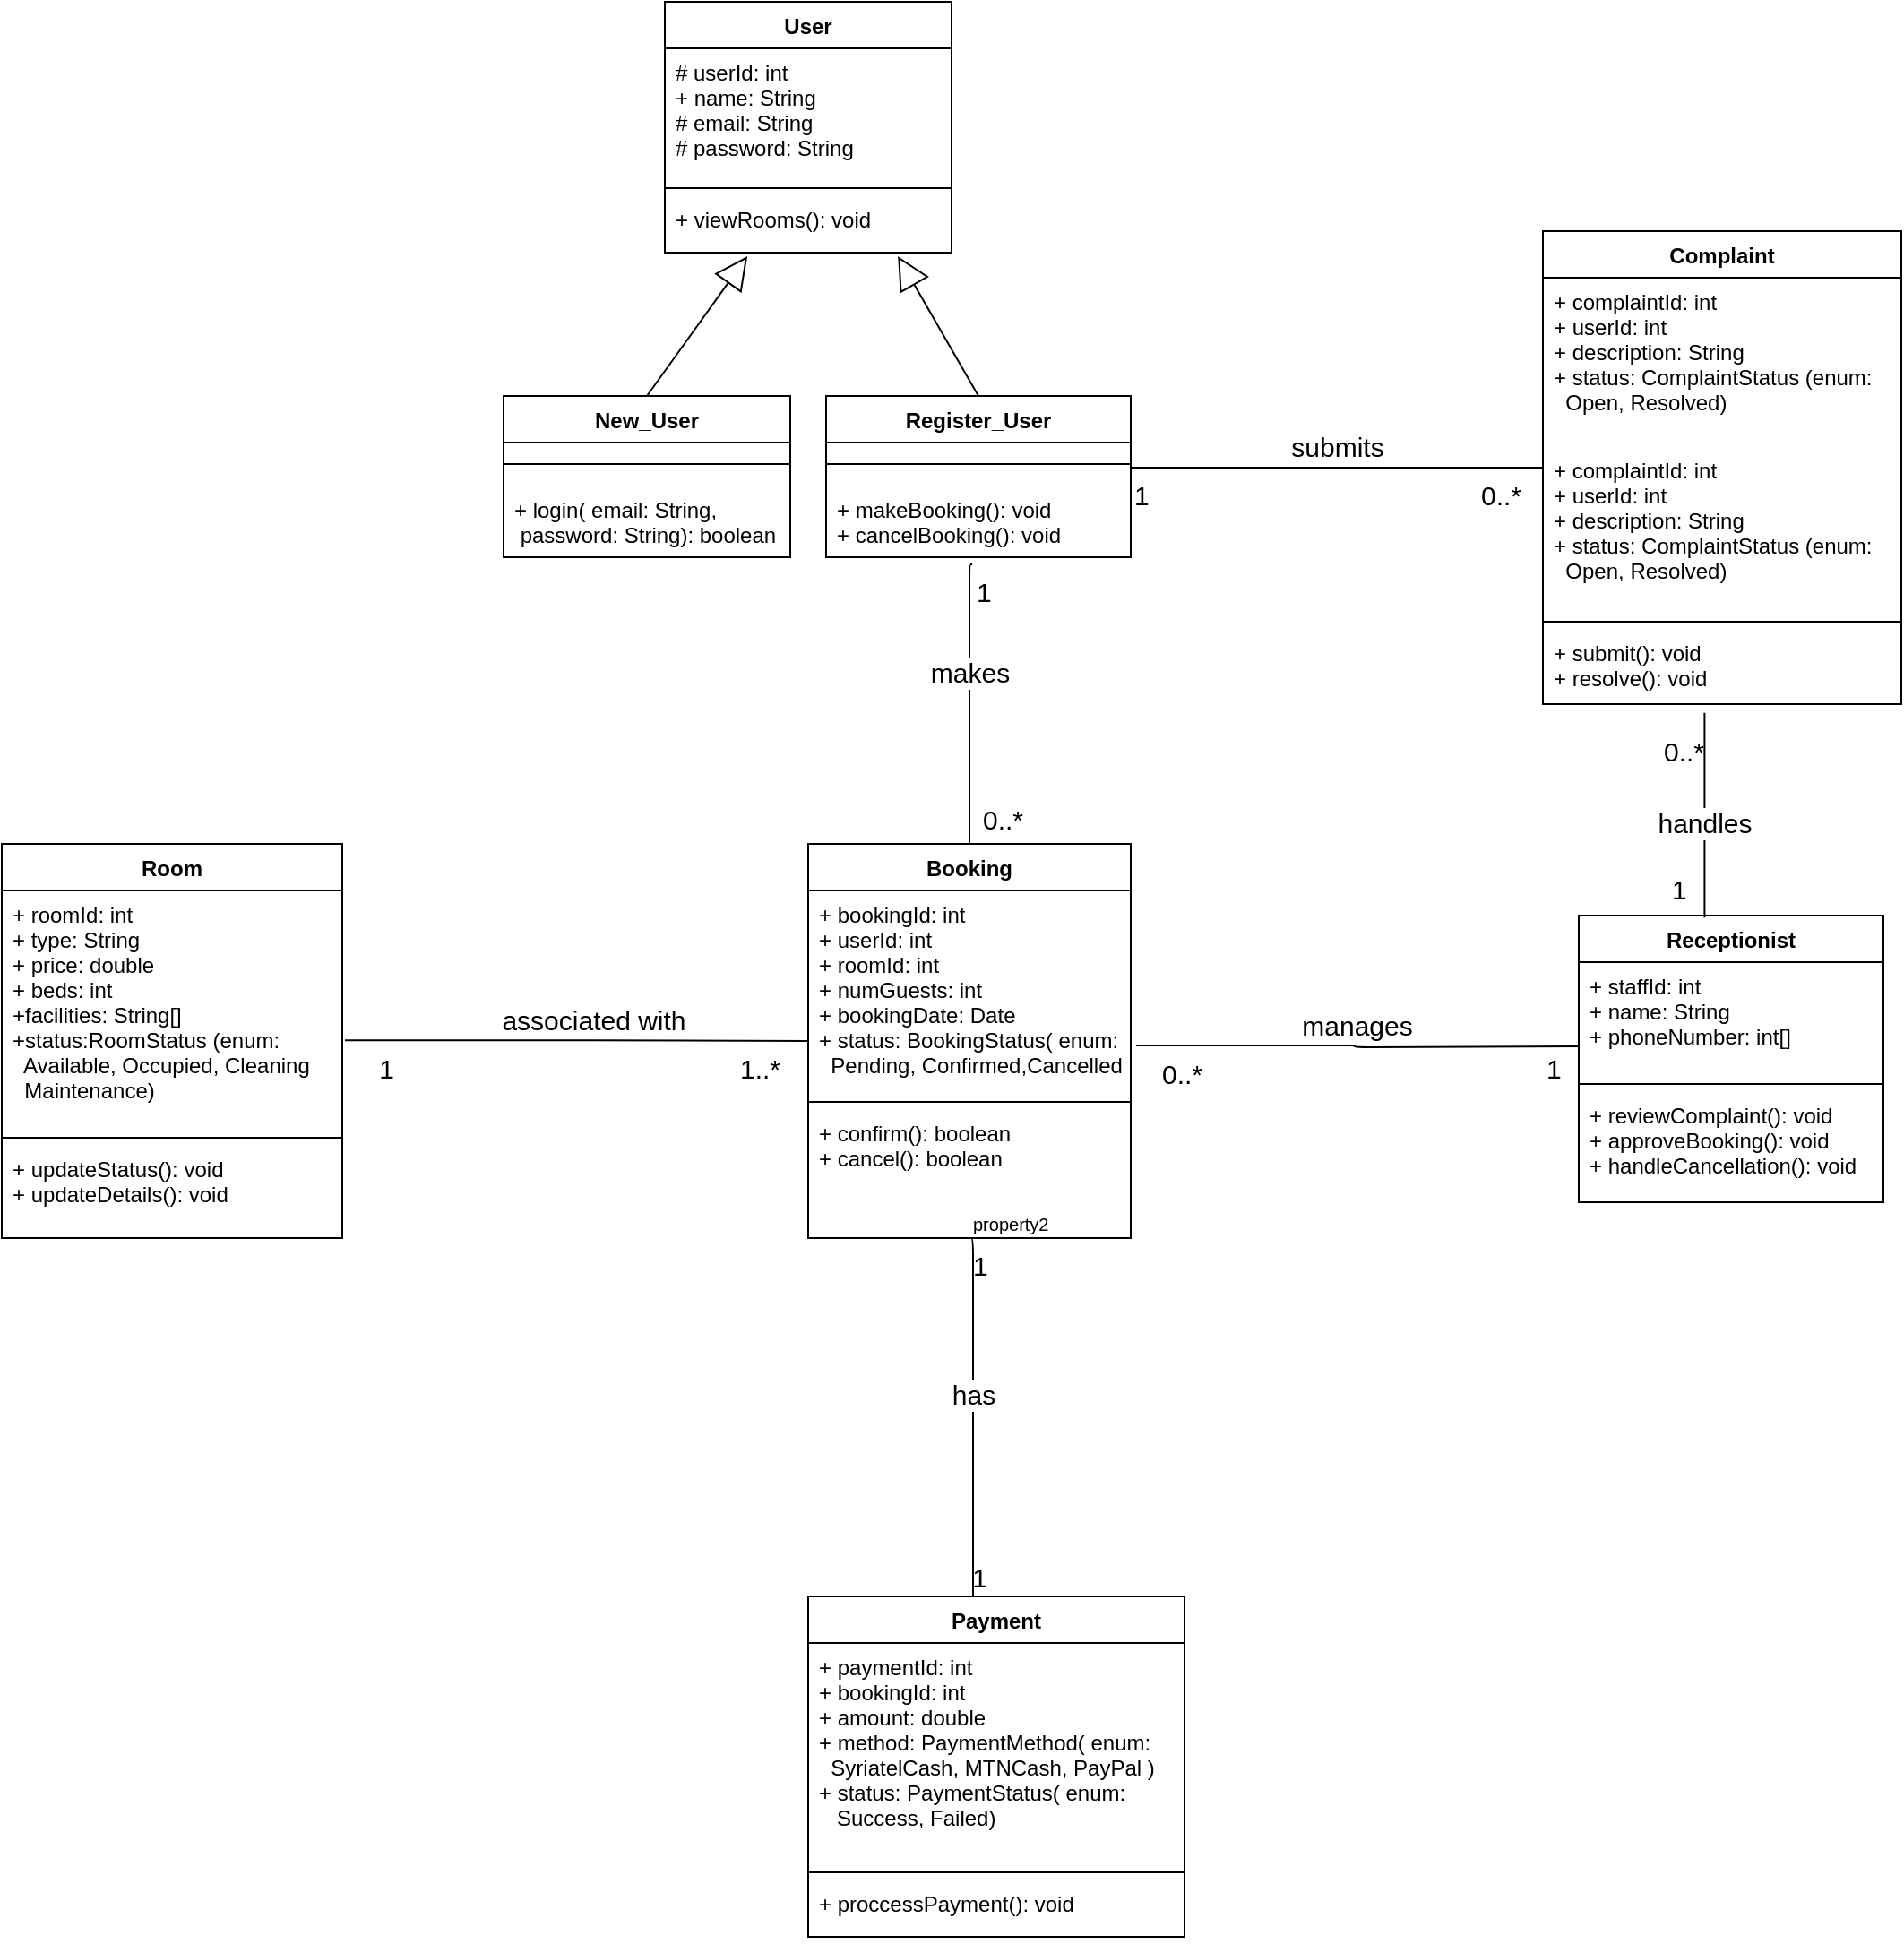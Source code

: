 <mxfile version="14.1.8" type="device"><diagram id="Y1q8_i9VZeEn_VYLSMni" name="Page-1"><mxGraphModel dx="1438" dy="341" grid="1" gridSize="10" guides="1" tooltips="1" connect="1" arrows="1" fold="1" page="1" pageScale="1" pageWidth="850" pageHeight="1100" math="0" shadow="0"><root><mxCell id="0"/><mxCell id="1" parent="0"/><mxCell id="dWvOHqwT_KeiHxxu5y2F-1" value="Room" style="swimlane;fontStyle=1;align=center;verticalAlign=top;childLayout=stackLayout;horizontal=1;startSize=26;horizontalStack=0;resizeParent=1;resizeParentMax=0;resizeLast=0;collapsible=1;marginBottom=0;" parent="1" vertex="1"><mxGeometry x="-100" y="480" width="190" height="220" as="geometry"/></mxCell><mxCell id="dWvOHqwT_KeiHxxu5y2F-2" value="+ roomId: int&#10;+ type: String&#10;+ price: double&#10;+ beds: int&#10;+facilities: String[]&#10;+status:RoomStatus (enum:&#10;  Available, Occupied, Cleaning&#10;  Maintenance)&#10;" style="text;strokeColor=none;fillColor=none;align=left;verticalAlign=top;spacingLeft=4;spacingRight=4;overflow=hidden;rotatable=0;points=[[0,0.5],[1,0.5]];portConstraint=eastwest;" parent="dWvOHqwT_KeiHxxu5y2F-1" vertex="1"><mxGeometry y="26" width="190" height="134" as="geometry"/></mxCell><mxCell id="dWvOHqwT_KeiHxxu5y2F-3" value="" style="line;strokeWidth=1;fillColor=none;align=left;verticalAlign=middle;spacingTop=-1;spacingLeft=3;spacingRight=3;rotatable=0;labelPosition=right;points=[];portConstraint=eastwest;" parent="dWvOHqwT_KeiHxxu5y2F-1" vertex="1"><mxGeometry y="160" width="190" height="8" as="geometry"/></mxCell><mxCell id="dWvOHqwT_KeiHxxu5y2F-4" value="+ updateStatus(): void&#10;+ updateDetails(): void" style="text;strokeColor=none;fillColor=none;align=left;verticalAlign=top;spacingLeft=4;spacingRight=4;overflow=hidden;rotatable=0;points=[[0,0.5],[1,0.5]];portConstraint=eastwest;" parent="dWvOHqwT_KeiHxxu5y2F-1" vertex="1"><mxGeometry y="168" width="190" height="52" as="geometry"/></mxCell><mxCell id="dWvOHqwT_KeiHxxu5y2F-5" value="New_User" style="swimlane;fontStyle=1;align=center;verticalAlign=top;childLayout=stackLayout;horizontal=1;startSize=26;horizontalStack=0;resizeParent=1;resizeParentMax=0;resizeLast=0;collapsible=1;marginBottom=0;" parent="1" vertex="1"><mxGeometry x="180" y="230" width="160" height="90" as="geometry"/></mxCell><mxCell id="3VrKQNDNuPOb6Pwf9vE1-2" value="" style="line;strokeWidth=1;fillColor=none;align=left;verticalAlign=middle;spacingTop=-1;spacingLeft=3;spacingRight=3;rotatable=0;labelPosition=right;points=[];portConstraint=eastwest;" vertex="1" parent="dWvOHqwT_KeiHxxu5y2F-5"><mxGeometry y="26" width="160" height="24" as="geometry"/></mxCell><mxCell id="dWvOHqwT_KeiHxxu5y2F-6" value="+ login( email: String,&#10; password: String): boolean" style="text;strokeColor=none;fillColor=none;align=left;verticalAlign=top;spacingLeft=4;spacingRight=4;overflow=hidden;rotatable=0;points=[[0,0.5],[1,0.5]];portConstraint=eastwest;" parent="dWvOHqwT_KeiHxxu5y2F-5" vertex="1"><mxGeometry y="50" width="160" height="40" as="geometry"/></mxCell><mxCell id="dWvOHqwT_KeiHxxu5y2F-9" value="Booking" style="swimlane;fontStyle=1;align=center;verticalAlign=top;childLayout=stackLayout;horizontal=1;startSize=26;horizontalStack=0;resizeParent=1;resizeParentMax=0;resizeLast=0;collapsible=1;marginBottom=0;" parent="1" vertex="1"><mxGeometry x="350" y="480" width="180" height="220" as="geometry"/></mxCell><mxCell id="dWvOHqwT_KeiHxxu5y2F-10" value="+ bookingId: int&#10;+ userId: int&#10;+ roomId: int&#10;+ numGuests: int&#10;+ bookingDate: Date&#10;+ status: BookingStatus( enum:&#10;  Pending, Confirmed,Cancelled) " style="text;strokeColor=none;fillColor=none;align=left;verticalAlign=top;spacingLeft=4;spacingRight=4;overflow=hidden;rotatable=0;points=[[0,0.5],[1,0.5]];portConstraint=eastwest;" parent="dWvOHqwT_KeiHxxu5y2F-9" vertex="1"><mxGeometry y="26" width="180" height="114" as="geometry"/></mxCell><mxCell id="dWvOHqwT_KeiHxxu5y2F-11" value="" style="line;strokeWidth=1;fillColor=none;align=left;verticalAlign=middle;spacingTop=-1;spacingLeft=3;spacingRight=3;rotatable=0;labelPosition=right;points=[];portConstraint=eastwest;" parent="dWvOHqwT_KeiHxxu5y2F-9" vertex="1"><mxGeometry y="140" width="180" height="8" as="geometry"/></mxCell><mxCell id="dWvOHqwT_KeiHxxu5y2F-12" value="+ confirm(): boolean&#10;+ cancel(): boolean " style="text;strokeColor=none;fillColor=none;align=left;verticalAlign=top;spacingLeft=4;spacingRight=4;overflow=hidden;rotatable=0;points=[[0,0.5],[1,0.5]];portConstraint=eastwest;" parent="dWvOHqwT_KeiHxxu5y2F-9" vertex="1"><mxGeometry y="148" width="180" height="72" as="geometry"/></mxCell><mxCell id="dWvOHqwT_KeiHxxu5y2F-13" value="Complaint" style="swimlane;fontStyle=1;align=center;verticalAlign=top;childLayout=stackLayout;horizontal=1;startSize=26;horizontalStack=0;resizeParent=1;resizeParentMax=0;resizeLast=0;collapsible=1;marginBottom=0;" parent="1" vertex="1"><mxGeometry x="760" y="138" width="200" height="264" as="geometry"/></mxCell><mxCell id="SFLS0e352bpf1JGbI5uX-25" value="+ complaintId: int&#10;+ userId: int&#10;+ description: String&#10;+ status: ComplaintStatus (enum:&#10;  Open, Resolved)" style="text;strokeColor=none;fillColor=none;align=left;verticalAlign=top;spacingLeft=4;spacingRight=4;overflow=hidden;rotatable=0;points=[[0,0.5],[1,0.5]];portConstraint=eastwest;" parent="dWvOHqwT_KeiHxxu5y2F-13" vertex="1"><mxGeometry y="26" width="200" height="94" as="geometry"/></mxCell><mxCell id="dWvOHqwT_KeiHxxu5y2F-14" value="+ complaintId: int&#10;+ userId: int&#10;+ description: String&#10;+ status: ComplaintStatus (enum:&#10;  Open, Resolved)" style="text;strokeColor=none;fillColor=none;align=left;verticalAlign=top;spacingLeft=4;spacingRight=4;overflow=hidden;rotatable=0;points=[[0,0.5],[1,0.5]];portConstraint=eastwest;" parent="dWvOHqwT_KeiHxxu5y2F-13" vertex="1"><mxGeometry y="120" width="200" height="94" as="geometry"/></mxCell><mxCell id="dWvOHqwT_KeiHxxu5y2F-15" value="" style="line;strokeWidth=1;fillColor=none;align=left;verticalAlign=middle;spacingTop=-1;spacingLeft=3;spacingRight=3;rotatable=0;labelPosition=right;points=[];portConstraint=eastwest;" parent="dWvOHqwT_KeiHxxu5y2F-13" vertex="1"><mxGeometry y="214" width="200" height="8" as="geometry"/></mxCell><mxCell id="dWvOHqwT_KeiHxxu5y2F-16" value="+ submit(): void&#10;+ resolve(): void" style="text;strokeColor=none;fillColor=none;align=left;verticalAlign=top;spacingLeft=4;spacingRight=4;overflow=hidden;rotatable=0;points=[[0,0.5],[1,0.5]];portConstraint=eastwest;" parent="dWvOHqwT_KeiHxxu5y2F-13" vertex="1"><mxGeometry y="222" width="200" height="42" as="geometry"/></mxCell><mxCell id="dWvOHqwT_KeiHxxu5y2F-17" value="Receptionist" style="swimlane;fontStyle=1;align=center;verticalAlign=top;childLayout=stackLayout;horizontal=1;startSize=26;horizontalStack=0;resizeParent=1;resizeParentMax=0;resizeLast=0;collapsible=1;marginBottom=0;" parent="1" vertex="1"><mxGeometry x="780" y="520" width="170" height="160" as="geometry"/></mxCell><mxCell id="dWvOHqwT_KeiHxxu5y2F-18" value="+ staffId: int&#10;+ name: String&#10;+ phoneNumber: int[]" style="text;strokeColor=none;fillColor=none;align=left;verticalAlign=top;spacingLeft=4;spacingRight=4;overflow=hidden;rotatable=0;points=[[0,0.5],[1,0.5]];portConstraint=eastwest;" parent="dWvOHqwT_KeiHxxu5y2F-17" vertex="1"><mxGeometry y="26" width="170" height="64" as="geometry"/></mxCell><mxCell id="dWvOHqwT_KeiHxxu5y2F-19" value="" style="line;strokeWidth=1;fillColor=none;align=left;verticalAlign=middle;spacingTop=-1;spacingLeft=3;spacingRight=3;rotatable=0;labelPosition=right;points=[];portConstraint=eastwest;" parent="dWvOHqwT_KeiHxxu5y2F-17" vertex="1"><mxGeometry y="90" width="170" height="8" as="geometry"/></mxCell><mxCell id="dWvOHqwT_KeiHxxu5y2F-20" value="+ reviewComplaint(): void&#10;+ approveBooking(): void&#10;+ handleCancellation(): void" style="text;strokeColor=none;fillColor=none;align=left;verticalAlign=top;spacingLeft=4;spacingRight=4;overflow=hidden;rotatable=0;points=[[0,0.5],[1,0.5]];portConstraint=eastwest;" parent="dWvOHqwT_KeiHxxu5y2F-17" vertex="1"><mxGeometry y="98" width="170" height="62" as="geometry"/></mxCell><mxCell id="dWvOHqwT_KeiHxxu5y2F-21" value="Register_User" style="swimlane;fontStyle=1;align=center;verticalAlign=top;childLayout=stackLayout;horizontal=1;startSize=26;horizontalStack=0;resizeParent=1;resizeParentMax=0;resizeLast=0;collapsible=1;marginBottom=0;" parent="1" vertex="1"><mxGeometry x="360" y="230" width="170" height="90" as="geometry"/></mxCell><mxCell id="3VrKQNDNuPOb6Pwf9vE1-1" value="" style="line;strokeWidth=1;fillColor=none;align=left;verticalAlign=middle;spacingTop=-1;spacingLeft=3;spacingRight=3;rotatable=0;labelPosition=right;points=[];portConstraint=eastwest;" vertex="1" parent="dWvOHqwT_KeiHxxu5y2F-21"><mxGeometry y="26" width="170" height="24" as="geometry"/></mxCell><mxCell id="dWvOHqwT_KeiHxxu5y2F-22" value="+ makeBooking(): void&#10;+ cancelBooking(): void" style="text;strokeColor=none;fillColor=none;align=left;verticalAlign=top;spacingLeft=4;spacingRight=4;overflow=hidden;rotatable=0;points=[[0,0.5],[1,0.5]];portConstraint=eastwest;" parent="dWvOHqwT_KeiHxxu5y2F-21" vertex="1"><mxGeometry y="50" width="170" height="40" as="geometry"/></mxCell><mxCell id="dWvOHqwT_KeiHxxu5y2F-33" value="Payment" style="swimlane;fontStyle=1;align=center;verticalAlign=top;childLayout=stackLayout;horizontal=1;startSize=26;horizontalStack=0;resizeParent=1;resizeParentMax=0;resizeLast=0;collapsible=1;marginBottom=0;" parent="1" vertex="1"><mxGeometry x="350" y="900" width="210" height="190" as="geometry"/></mxCell><mxCell id="dWvOHqwT_KeiHxxu5y2F-34" value="+ paymentId: int&#10;+ bookingId: int&#10;+ amount: double&#10;+ method: PaymentMethod( enum:&#10;  SyriatelCash, MTNCash, PayPal ) &#10;+ status: PaymentStatus( enum:&#10;   Success, Failed)" style="text;strokeColor=none;fillColor=none;align=left;verticalAlign=top;spacingLeft=4;spacingRight=4;overflow=hidden;rotatable=0;points=[[0,0.5],[1,0.5]];portConstraint=eastwest;" parent="dWvOHqwT_KeiHxxu5y2F-33" vertex="1"><mxGeometry y="26" width="210" height="124" as="geometry"/></mxCell><mxCell id="dWvOHqwT_KeiHxxu5y2F-35" value="" style="line;strokeWidth=1;fillColor=none;align=left;verticalAlign=middle;spacingTop=-1;spacingLeft=3;spacingRight=3;rotatable=0;labelPosition=right;points=[];portConstraint=eastwest;" parent="dWvOHqwT_KeiHxxu5y2F-33" vertex="1"><mxGeometry y="150" width="210" height="8" as="geometry"/></mxCell><mxCell id="dWvOHqwT_KeiHxxu5y2F-36" value="+ proccessPayment(): void" style="text;strokeColor=none;fillColor=none;align=left;verticalAlign=top;spacingLeft=4;spacingRight=4;overflow=hidden;rotatable=0;points=[[0,0.5],[1,0.5]];portConstraint=eastwest;" parent="dWvOHqwT_KeiHxxu5y2F-33" vertex="1"><mxGeometry y="158" width="210" height="32" as="geometry"/></mxCell><mxCell id="dWvOHqwT_KeiHxxu5y2F-41" value="User" style="swimlane;fontStyle=1;align=center;verticalAlign=top;childLayout=stackLayout;horizontal=1;startSize=26;horizontalStack=0;resizeParent=1;resizeParentMax=0;resizeLast=0;collapsible=1;marginBottom=0;" parent="1" vertex="1"><mxGeometry x="270" y="10" width="160" height="140" as="geometry"/></mxCell><mxCell id="dWvOHqwT_KeiHxxu5y2F-42" value="# userId: int&#10;+ name: String&#10;# email: String&#10;# password: String" style="text;strokeColor=none;fillColor=none;align=left;verticalAlign=top;spacingLeft=4;spacingRight=4;overflow=hidden;rotatable=0;points=[[0,0.5],[1,0.5]];portConstraint=eastwest;" parent="dWvOHqwT_KeiHxxu5y2F-41" vertex="1"><mxGeometry y="26" width="160" height="74" as="geometry"/></mxCell><mxCell id="dWvOHqwT_KeiHxxu5y2F-43" value="" style="line;strokeWidth=1;fillColor=none;align=left;verticalAlign=middle;spacingTop=-1;spacingLeft=3;spacingRight=3;rotatable=0;labelPosition=right;points=[];portConstraint=eastwest;" parent="dWvOHqwT_KeiHxxu5y2F-41" vertex="1"><mxGeometry y="100" width="160" height="8" as="geometry"/></mxCell><mxCell id="dWvOHqwT_KeiHxxu5y2F-44" value="+ viewRooms(): void&#10;" style="text;strokeColor=none;fillColor=none;align=left;verticalAlign=top;spacingLeft=4;spacingRight=4;overflow=hidden;rotatable=0;points=[[0,0.5],[1,0.5]];portConstraint=eastwest;" parent="dWvOHqwT_KeiHxxu5y2F-41" vertex="1"><mxGeometry y="108" width="160" height="32" as="geometry"/></mxCell><mxCell id="SFLS0e352bpf1JGbI5uX-3" value="Extends" style="endArrow=block;endSize=16;endFill=0;html=1;noLabel=1;fontColor=none;exitX=0.5;exitY=0;exitDx=0;exitDy=0;entryX=0.813;entryY=1.063;entryDx=0;entryDy=0;entryPerimeter=0;" parent="1" source="dWvOHqwT_KeiHxxu5y2F-21" target="dWvOHqwT_KeiHxxu5y2F-44" edge="1"><mxGeometry x="-0.104" y="-12" width="160" relative="1" as="geometry"><mxPoint x="260" y="270" as="sourcePoint"/><mxPoint x="220" y="174" as="targetPoint"/><mxPoint as="offset"/></mxGeometry></mxCell><mxCell id="SFLS0e352bpf1JGbI5uX-1" value="Extends" style="endArrow=block;endSize=16;endFill=0;html=1;entryX=0.288;entryY=1.063;entryDx=0;entryDy=0;entryPerimeter=0;noLabel=1;fontColor=none;exitX=0.5;exitY=0;exitDx=0;exitDy=0;" parent="1" source="dWvOHqwT_KeiHxxu5y2F-5" target="dWvOHqwT_KeiHxxu5y2F-44" edge="1"><mxGeometry width="160" relative="1" as="geometry"><mxPoint x="70" y="270" as="sourcePoint"/><mxPoint x="230" y="270" as="targetPoint"/></mxGeometry></mxCell><mxCell id="SFLS0e352bpf1JGbI5uX-4" value="&lt;font style=&quot;font-size: 15px&quot;&gt;associated with&lt;/font&gt;" style="verticalAlign=bottom;html=1;endArrow=none;edgeStyle=orthogonalEdgeStyle;fontColor=none;exitX=1.008;exitY=0.624;exitDx=0;exitDy=0;exitPerimeter=0;" parent="1" source="dWvOHqwT_KeiHxxu5y2F-2" edge="1"><mxGeometry x="0.067" relative="1" as="geometry"><mxPoint x="150" y="590" as="sourcePoint"/><mxPoint x="350" y="590" as="targetPoint"/><Array as="points"/><mxPoint x="1" as="offset"/></mxGeometry></mxCell><mxCell id="SFLS0e352bpf1JGbI5uX-5" value="&lt;font style=&quot;font-size: 15px&quot;&gt;1..*&lt;/font&gt;" style="resizable=0;html=1;align=left;verticalAlign=top;labelBackgroundColor=none;fontSize=15;" parent="SFLS0e352bpf1JGbI5uX-4" connectable="0" vertex="1"><mxGeometry x="-1" relative="1" as="geometry"><mxPoint x="218.48" y="0.38" as="offset"/></mxGeometry></mxCell><mxCell id="SFLS0e352bpf1JGbI5uX-6" value="property2" style="resizable=0;html=1;align=left;verticalAlign=bottom;labelBackgroundColor=none;fontSize=10;noLabel=1;fontColor=none;" parent="SFLS0e352bpf1JGbI5uX-4" connectable="0" vertex="1"><mxGeometry x="-1" relative="1" as="geometry"/></mxCell><mxCell id="SFLS0e352bpf1JGbI5uX-7" value="&lt;font style=&quot;font-size: 15px&quot;&gt;1&lt;/font&gt;" style="resizable=0;html=1;align=right;verticalAlign=top;labelBackgroundColor=none;fontSize=10" parent="SFLS0e352bpf1JGbI5uX-4" connectable="0" vertex="1"><mxGeometry x="0.9" relative="1" as="geometry"><mxPoint x="-217.12" as="offset"/></mxGeometry></mxCell><mxCell id="SFLS0e352bpf1JGbI5uX-8" value="property1" style="resizable=0;html=1;align=right;verticalAlign=bottom;labelBackgroundColor=none;fontSize=10;noLabel=1;fontColor=none;" parent="SFLS0e352bpf1JGbI5uX-4" connectable="0" vertex="1"><mxGeometry x="0.9" relative="1" as="geometry"/></mxCell><mxCell id="SFLS0e352bpf1JGbI5uX-10" value="&lt;font style=&quot;font-size: 15px&quot;&gt;makes&lt;/font&gt;" style="verticalAlign=bottom;html=1;endArrow=none;edgeStyle=orthogonalEdgeStyle;fontColor=none;entryX=0.5;entryY=0;entryDx=0;entryDy=0;exitX=0.48;exitY=1.1;exitDx=0;exitDy=0;exitPerimeter=0;" parent="1" target="dWvOHqwT_KeiHxxu5y2F-9" edge="1" source="dWvOHqwT_KeiHxxu5y2F-22"><mxGeometry x="-0.059" relative="1" as="geometry"><mxPoint x="440" y="340" as="sourcePoint"/><mxPoint x="690" y="310" as="targetPoint"/><mxPoint as="offset"/><Array as="points"><mxPoint x="440" y="324"/></Array></mxGeometry></mxCell><mxCell id="SFLS0e352bpf1JGbI5uX-11" value="&lt;font style=&quot;font-size: 15px&quot;&gt;1&lt;/font&gt;" style="resizable=0;html=1;align=left;verticalAlign=top;labelBackgroundColor=none;fontSize=10" parent="SFLS0e352bpf1JGbI5uX-10" connectable="0" vertex="1"><mxGeometry x="-1" relative="1" as="geometry"/></mxCell><mxCell id="SFLS0e352bpf1JGbI5uX-12" value="" style="resizable=0;html=1;align=left;verticalAlign=bottom;labelBackgroundColor=none;fontSize=10" parent="SFLS0e352bpf1JGbI5uX-10" connectable="0" vertex="1"><mxGeometry x="-1" relative="1" as="geometry"/></mxCell><mxCell id="SFLS0e352bpf1JGbI5uX-13" value="&lt;font style=&quot;font-size: 15px&quot;&gt;&amp;nbsp;0..*&lt;/font&gt;" style="resizable=0;html=1;align=right;verticalAlign=top;labelBackgroundColor=none;fontSize=10" parent="SFLS0e352bpf1JGbI5uX-10" connectable="0" vertex="1"><mxGeometry x="0.9" relative="1" as="geometry"><mxPoint x="30" y="-21.18" as="offset"/></mxGeometry></mxCell><mxCell id="SFLS0e352bpf1JGbI5uX-14" value="" style="resizable=0;html=1;align=right;verticalAlign=bottom;labelBackgroundColor=none;fontSize=10" parent="SFLS0e352bpf1JGbI5uX-10" connectable="0" vertex="1"><mxGeometry x="0.9" relative="1" as="geometry"/></mxCell><mxCell id="SFLS0e352bpf1JGbI5uX-15" value="&lt;font style=&quot;font-size: 15px&quot;&gt;has&lt;/font&gt;" style="verticalAlign=bottom;html=1;endArrow=none;edgeStyle=orthogonalEdgeStyle;fontSize=15;fontColor=none;" parent="1" edge="1"><mxGeometry relative="1" as="geometry"><mxPoint x="440" y="700" as="sourcePoint"/><mxPoint x="442" y="900" as="targetPoint"/><Array as="points"><mxPoint x="442" y="700"/></Array></mxGeometry></mxCell><mxCell id="SFLS0e352bpf1JGbI5uX-16" value="&lt;font style=&quot;font-size: 15px&quot;&gt;1&lt;/font&gt;" style="resizable=0;html=1;align=left;verticalAlign=top;labelBackgroundColor=none;fontSize=10" parent="SFLS0e352bpf1JGbI5uX-15" connectable="0" vertex="1"><mxGeometry x="-1" relative="1" as="geometry"/></mxCell><mxCell id="SFLS0e352bpf1JGbI5uX-17" value="property2" style="resizable=0;html=1;align=left;verticalAlign=bottom;labelBackgroundColor=none;fontSize=10" parent="SFLS0e352bpf1JGbI5uX-15" connectable="0" vertex="1"><mxGeometry x="-1" relative="1" as="geometry"/></mxCell><mxCell id="SFLS0e352bpf1JGbI5uX-18" value="" style="resizable=0;html=1;align=right;verticalAlign=top;labelBackgroundColor=none;fontSize=10" parent="SFLS0e352bpf1JGbI5uX-15" connectable="0" vertex="1"><mxGeometry x="0.9" relative="1" as="geometry"/></mxCell><mxCell id="SFLS0e352bpf1JGbI5uX-19" value="1" style="resizable=0;html=1;align=right;verticalAlign=bottom;labelBackgroundColor=none;fontSize=15;" parent="SFLS0e352bpf1JGbI5uX-15" connectable="0" vertex="1"><mxGeometry x="0.9" relative="1" as="geometry"><mxPoint x="8" y="10.33" as="offset"/></mxGeometry></mxCell><mxCell id="SFLS0e352bpf1JGbI5uX-20" value="submits" style="verticalAlign=bottom;html=1;endArrow=none;edgeStyle=orthogonalEdgeStyle;fontSize=15;fontColor=none;" parent="1" edge="1"><mxGeometry relative="1" as="geometry"><mxPoint x="530" y="270" as="sourcePoint"/><mxPoint x="760" y="270" as="targetPoint"/></mxGeometry></mxCell><mxCell id="SFLS0e352bpf1JGbI5uX-21" value="&lt;font style=&quot;font-size: 15px&quot;&gt;1&lt;/font&gt;" style="resizable=0;html=1;align=left;verticalAlign=top;labelBackgroundColor=none;fontSize=10" parent="SFLS0e352bpf1JGbI5uX-20" connectable="0" vertex="1"><mxGeometry x="-1" relative="1" as="geometry"/></mxCell><mxCell id="SFLS0e352bpf1JGbI5uX-22" value="" style="resizable=0;html=1;align=left;verticalAlign=bottom;labelBackgroundColor=none;fontSize=10" parent="SFLS0e352bpf1JGbI5uX-20" connectable="0" vertex="1"><mxGeometry x="-1" relative="1" as="geometry"/></mxCell><mxCell id="SFLS0e352bpf1JGbI5uX-23" value="&lt;font style=&quot;font-size: 15px&quot;&gt;0..*&lt;/font&gt;" style="resizable=0;html=1;align=right;verticalAlign=top;labelBackgroundColor=none;fontSize=10" parent="SFLS0e352bpf1JGbI5uX-20" connectable="0" vertex="1"><mxGeometry x="0.9" relative="1" as="geometry"/></mxCell><mxCell id="SFLS0e352bpf1JGbI5uX-24" value="" style="resizable=0;html=1;align=right;verticalAlign=bottom;labelBackgroundColor=none;fontSize=10" parent="SFLS0e352bpf1JGbI5uX-20" connectable="0" vertex="1"><mxGeometry x="0.9" relative="1" as="geometry"/></mxCell><mxCell id="SFLS0e352bpf1JGbI5uX-29" value="manages" style="verticalAlign=bottom;html=1;endArrow=none;edgeStyle=orthogonalEdgeStyle;fontSize=15;fontColor=none;entryX=1.017;entryY=0.759;entryDx=0;entryDy=0;entryPerimeter=0;" parent="1" target="dWvOHqwT_KeiHxxu5y2F-10" edge="1"><mxGeometry relative="1" as="geometry"><mxPoint x="780" y="593" as="sourcePoint"/><mxPoint x="790" y="730" as="targetPoint"/></mxGeometry></mxCell><mxCell id="SFLS0e352bpf1JGbI5uX-30" value="1" style="resizable=0;html=1;align=left;verticalAlign=top;labelBackgroundColor=none;fontSize=15;" parent="SFLS0e352bpf1JGbI5uX-29" connectable="0" vertex="1"><mxGeometry x="-1" relative="1" as="geometry"><mxPoint x="-20" y="-3" as="offset"/></mxGeometry></mxCell><mxCell id="SFLS0e352bpf1JGbI5uX-31" value="" style="resizable=0;html=1;align=left;verticalAlign=bottom;labelBackgroundColor=none;fontSize=10" parent="SFLS0e352bpf1JGbI5uX-29" connectable="0" vertex="1"><mxGeometry x="-1" relative="1" as="geometry"><mxPoint x="-50" y="-13" as="offset"/></mxGeometry></mxCell><mxCell id="SFLS0e352bpf1JGbI5uX-32" value="&lt;font style=&quot;font-size: 15px&quot;&gt;&amp;nbsp;0..*&lt;/font&gt;" style="resizable=0;html=1;align=right;verticalAlign=top;labelBackgroundColor=none;fontSize=10" parent="SFLS0e352bpf1JGbI5uX-29" connectable="0" vertex="1"><mxGeometry x="0.9" relative="1" as="geometry"><mxPoint x="25.14" as="offset"/></mxGeometry></mxCell><mxCell id="SFLS0e352bpf1JGbI5uX-33" value="" style="resizable=0;html=1;align=right;verticalAlign=bottom;labelBackgroundColor=none;fontSize=10" parent="SFLS0e352bpf1JGbI5uX-29" connectable="0" vertex="1"><mxGeometry x="0.9" relative="1" as="geometry"/></mxCell><mxCell id="SFLS0e352bpf1JGbI5uX-38" value="handles" style="verticalAlign=bottom;html=1;endArrow=none;edgeStyle=orthogonalEdgeStyle;fontSize=15;fontColor=none;entryX=0.451;entryY=1.116;entryDx=0;entryDy=0;entryPerimeter=0;exitX=0.413;exitY=0.007;exitDx=0;exitDy=0;exitPerimeter=0;" parent="1" source="dWvOHqwT_KeiHxxu5y2F-17" target="dWvOHqwT_KeiHxxu5y2F-16" edge="1"><mxGeometry x="-0.28" relative="1" as="geometry"><mxPoint x="850" y="510" as="sourcePoint"/><mxPoint x="950" y="470" as="targetPoint"/><Array as="points"><mxPoint x="850" y="440"/><mxPoint x="850" y="440"/></Array><mxPoint as="offset"/></mxGeometry></mxCell><mxCell id="SFLS0e352bpf1JGbI5uX-39" value="&lt;font style=&quot;font-size: 15px&quot;&gt;1&lt;/font&gt;" style="resizable=0;html=1;align=left;verticalAlign=top;labelBackgroundColor=none;fontSize=10" parent="SFLS0e352bpf1JGbI5uX-38" connectable="0" vertex="1"><mxGeometry x="-1" relative="1" as="geometry"><mxPoint x="-20.21" y="-31.12" as="offset"/></mxGeometry></mxCell><mxCell id="SFLS0e352bpf1JGbI5uX-40" value="" style="resizable=0;html=1;align=left;verticalAlign=bottom;labelBackgroundColor=none;fontSize=10" parent="SFLS0e352bpf1JGbI5uX-38" connectable="0" vertex="1"><mxGeometry x="-1" relative="1" as="geometry"/></mxCell><mxCell id="SFLS0e352bpf1JGbI5uX-41" value="&lt;font style=&quot;font-size: 15px&quot;&gt;0..*&lt;/font&gt;" style="resizable=0;html=1;align=right;verticalAlign=top;labelBackgroundColor=none;fontSize=10" parent="SFLS0e352bpf1JGbI5uX-38" connectable="0" vertex="1"><mxGeometry x="0.9" relative="1" as="geometry"/></mxCell><mxCell id="SFLS0e352bpf1JGbI5uX-42" value="" style="resizable=0;html=1;align=right;verticalAlign=bottom;labelBackgroundColor=none;fontSize=10" parent="SFLS0e352bpf1JGbI5uX-38" connectable="0" vertex="1"><mxGeometry x="0.9" relative="1" as="geometry"/></mxCell></root></mxGraphModel></diagram></mxfile>